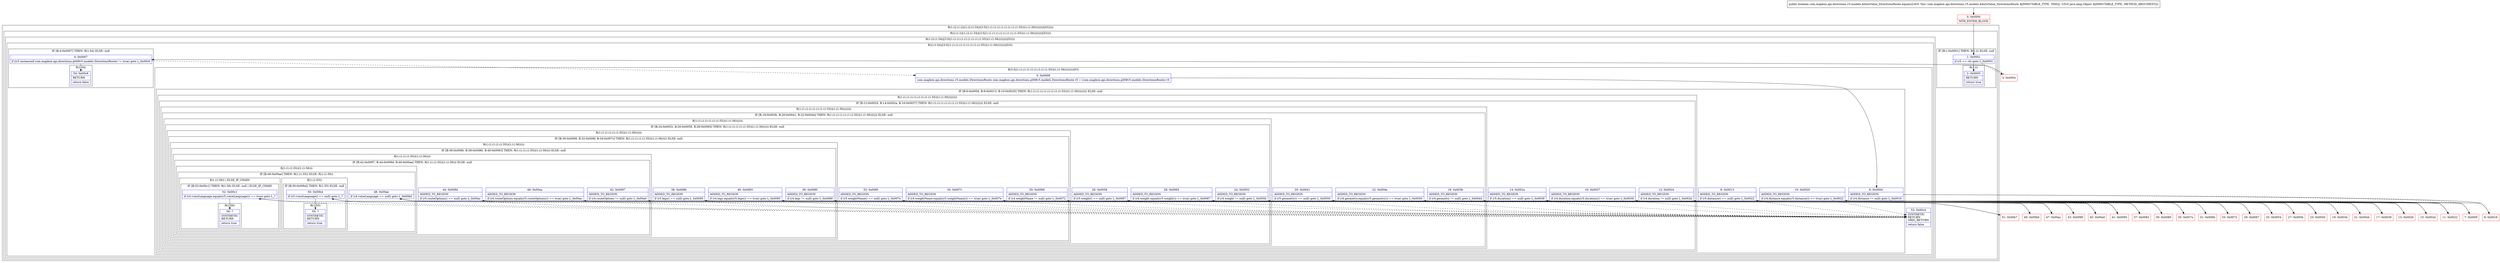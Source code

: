 digraph "CFG forcom.mapbox.api.directions.v5.models.$AutoValue_DirectionsRoute.equals(Ljava\/lang\/Object;)Z" {
subgraph cluster_Region_1136698626 {
label = "R(1:(2:(1:2)|(1:(2:(1:54)|(3:5|(1:(1:(1:(1:(1:(1:(1:(1:(1:55))(1:(1:56)))))))))|53)))))";
node [shape=record,color=blue];
subgraph cluster_Region_1429855314 {
label = "R(2:(1:2)|(1:(2:(1:54)|(3:5|(1:(1:(1:(1:(1:(1:(1:(1:(1:55))(1:(1:56)))))))))|53))))";
node [shape=record,color=blue];
subgraph cluster_IfRegion_1249747111 {
label = "IF [B:1:0x0001] THEN: R(1:2) ELSE: null";
node [shape=record,color=blue];
Node_1 [shape=record,label="{1\:\ 0x0001|if (r5 == r4) goto L_0x0003\l}"];
subgraph cluster_Region_768926737 {
label = "R(1:2)";
node [shape=record,color=blue];
Node_2 [shape=record,label="{2\:\ 0x0003|RETURN\l|return true\l}"];
}
}
subgraph cluster_Region_1803201564 {
label = "R(1:(2:(1:54)|(3:5|(1:(1:(1:(1:(1:(1:(1:(1:(1:55))(1:(1:56)))))))))|53)))";
node [shape=record,color=blue];
subgraph cluster_Region_1891247725 {
label = "R(2:(1:54)|(3:5|(1:(1:(1:(1:(1:(1:(1:(1:(1:55))(1:(1:56)))))))))|53))";
node [shape=record,color=blue];
subgraph cluster_IfRegion_1474680901 {
label = "IF [B:4:0x0007] THEN: R(1:54) ELSE: null";
node [shape=record,color=blue];
Node_4 [shape=record,label="{4\:\ 0x0007|if ((r5 instanceof com.mapbox.api.directions.p008v5.models.DirectionsRoute) != true) goto L_0x00c6\l}"];
subgraph cluster_Region_1562073796 {
label = "R(1:54)";
node [shape=record,color=blue];
Node_54 [shape=record,label="{54\:\ 0x00c6|RETURN\l|return false\l}"];
}
}
subgraph cluster_Region_157741148 {
label = "R(3:5|(1:(1:(1:(1:(1:(1:(1:(1:(1:55))(1:(1:56)))))))))|53)";
node [shape=record,color=blue];
Node_5 [shape=record,label="{5\:\ 0x0009|com.mapbox.api.directions.v5.models.DirectionsRoute com.mapbox.api.directions.p008v5.models.DirectionsRoute r5 = (com.mapbox.api.directions.p008v5.models.DirectionsRoute) r5\l}"];
subgraph cluster_IfRegion_197873948 {
label = "IF [B:6:0x000d, B:8:0x0013, B:10:0x0020] THEN: R(1:(1:(1:(1:(1:(1:(1:(1:(1:55))(1:(1:56))))))))) ELSE: null";
node [shape=record,color=blue];
Node_6 [shape=record,label="{6\:\ 0x000d|ADDED_TO_REGION\l|if (r4.distance != null) goto L_0x0016\l}"];
Node_8 [shape=record,label="{8\:\ 0x0013|ADDED_TO_REGION\l|if (r5.distance() == null) goto L_0x0022\l}"];
Node_10 [shape=record,label="{10\:\ 0x0020|ADDED_TO_REGION\l|if (r4.distance.equals(r5.distance()) == true) goto L_0x0022\l}"];
subgraph cluster_Region_1665079095 {
label = "R(1:(1:(1:(1:(1:(1:(1:(1:(1:55))(1:(1:56)))))))))";
node [shape=record,color=blue];
subgraph cluster_IfRegion_1076042495 {
label = "IF [B:12:0x0024, B:14:0x002a, B:16:0x0037] THEN: R(1:(1:(1:(1:(1:(1:(1:(1:55))(1:(1:56)))))))) ELSE: null";
node [shape=record,color=blue];
Node_12 [shape=record,label="{12\:\ 0x0024|ADDED_TO_REGION\l|if (r4.duration != null) goto L_0x002d\l}"];
Node_14 [shape=record,label="{14\:\ 0x002a|ADDED_TO_REGION\l|if (r5.duration() == null) goto L_0x0039\l}"];
Node_16 [shape=record,label="{16\:\ 0x0037|ADDED_TO_REGION\l|if (r4.duration.equals(r5.duration()) == true) goto L_0x0039\l}"];
subgraph cluster_Region_1117244531 {
label = "R(1:(1:(1:(1:(1:(1:(1:(1:55))(1:(1:56))))))))";
node [shape=record,color=blue];
subgraph cluster_IfRegion_275091472 {
label = "IF [B:18:0x003b, B:20:0x0041, B:22:0x004e] THEN: R(1:(1:(1:(1:(1:(1:(1:55))(1:(1:56))))))) ELSE: null";
node [shape=record,color=blue];
Node_18 [shape=record,label="{18\:\ 0x003b|ADDED_TO_REGION\l|if (r4.geometry != null) goto L_0x0044\l}"];
Node_20 [shape=record,label="{20\:\ 0x0041|ADDED_TO_REGION\l|if (r5.geometry() == null) goto L_0x0050\l}"];
Node_22 [shape=record,label="{22\:\ 0x004e|ADDED_TO_REGION\l|if (r4.geometry.equals(r5.geometry()) == true) goto L_0x0050\l}"];
subgraph cluster_Region_994640788 {
label = "R(1:(1:(1:(1:(1:(1:(1:55))(1:(1:56)))))))";
node [shape=record,color=blue];
subgraph cluster_IfRegion_784299600 {
label = "IF [B:24:0x0052, B:26:0x0058, B:28:0x0065] THEN: R(1:(1:(1:(1:(1:(1:55))(1:(1:56)))))) ELSE: null";
node [shape=record,color=blue];
Node_24 [shape=record,label="{24\:\ 0x0052|ADDED_TO_REGION\l|if (r4.weight != null) goto L_0x005b\l}"];
Node_26 [shape=record,label="{26\:\ 0x0058|ADDED_TO_REGION\l|if (r5.weight() == null) goto L_0x0067\l}"];
Node_28 [shape=record,label="{28\:\ 0x0065|ADDED_TO_REGION\l|if (r4.weight.equals(r5.weight()) == true) goto L_0x0067\l}"];
subgraph cluster_Region_1015264067 {
label = "R(1:(1:(1:(1:(1:(1:55))(1:(1:56))))))";
node [shape=record,color=blue];
subgraph cluster_IfRegion_2133692714 {
label = "IF [B:30:0x0069, B:32:0x006f, B:34:0x007c] THEN: R(1:(1:(1:(1:(1:55))(1:(1:56))))) ELSE: null";
node [shape=record,color=blue];
Node_30 [shape=record,label="{30\:\ 0x0069|ADDED_TO_REGION\l|if (r4.weightName != null) goto L_0x0072\l}"];
Node_32 [shape=record,label="{32\:\ 0x006f|ADDED_TO_REGION\l|if (r5.weightName() == null) goto L_0x007e\l}"];
Node_34 [shape=record,label="{34\:\ 0x007c|ADDED_TO_REGION\l|if (r4.weightName.equals(r5.weightName()) == true) goto L_0x007e\l}"];
subgraph cluster_Region_656317771 {
label = "R(1:(1:(1:(1:(1:55))(1:(1:56)))))";
node [shape=record,color=blue];
subgraph cluster_IfRegion_662800594 {
label = "IF [B:36:0x0080, B:38:0x0086, B:40:0x0093] THEN: R(1:(1:(1:(1:55))(1:(1:56)))) ELSE: null";
node [shape=record,color=blue];
Node_36 [shape=record,label="{36\:\ 0x0080|ADDED_TO_REGION\l|if (r4.legs != null) goto L_0x0089\l}"];
Node_38 [shape=record,label="{38\:\ 0x0086|ADDED_TO_REGION\l|if (r5.legs() == null) goto L_0x0095\l}"];
Node_40 [shape=record,label="{40\:\ 0x0093|ADDED_TO_REGION\l|if (r4.legs.equals(r5.legs()) == true) goto L_0x0095\l}"];
subgraph cluster_Region_1536571791 {
label = "R(1:(1:(1:(1:55))(1:(1:56))))";
node [shape=record,color=blue];
subgraph cluster_IfRegion_467171618 {
label = "IF [B:42:0x0097, B:44:0x009d, B:46:0x00aa] THEN: R(1:(1:(1:55))(1:(1:56))) ELSE: null";
node [shape=record,color=blue];
Node_42 [shape=record,label="{42\:\ 0x0097|ADDED_TO_REGION\l|if (r4.routeOptions != null) goto L_0x00a0\l}"];
Node_44 [shape=record,label="{44\:\ 0x009d|ADDED_TO_REGION\l|if (r5.routeOptions() == null) goto L_0x00ac\l}"];
Node_46 [shape=record,label="{46\:\ 0x00aa|ADDED_TO_REGION\l|if (r4.routeOptions.equals(r5.routeOptions()) == true) goto L_0x00ac\l}"];
subgraph cluster_Region_682673354 {
label = "R(1:(1:(1:55))(1:(1:56)))";
node [shape=record,color=blue];
subgraph cluster_IfRegion_159937332 {
label = "IF [B:48:0x00ae] THEN: R(1:(1:55)) ELSE: R(1:(1:56))";
node [shape=record,color=blue];
Node_48 [shape=record,label="{48\:\ 0x00ae|if (r4.voiceLanguage == null) goto L_0x00b0\l}"];
subgraph cluster_Region_1521435531 {
label = "R(1:(1:55))";
node [shape=record,color=blue];
subgraph cluster_IfRegion_1317048831 {
label = "IF [B:50:0x00b4] THEN: R(1:55) ELSE: null";
node [shape=record,color=blue];
Node_50 [shape=record,label="{50\:\ 0x00b4|if (r5.voiceLanguage() == null) goto L_?\l}"];
subgraph cluster_Region_807355152 {
label = "R(1:55)";
node [shape=record,color=blue];
Node_55 [shape=record,label="{55\:\ ?|SYNTHETIC\lRETURN\l|return true\l}"];
}
}
}
subgraph cluster_Region_505890637 {
label = "R(1:(1:56)) | ELSE_IF_CHAIN\l";
node [shape=record,color=blue];
subgraph cluster_IfRegion_1563946436 {
label = "IF [B:52:0x00c1] THEN: R(1:56) ELSE: null | ELSE_IF_CHAIN\l";
node [shape=record,color=blue];
Node_52 [shape=record,label="{52\:\ 0x00c1|if (r4.voiceLanguage.equals(r5.voiceLanguage()) == true) goto L_?\l}"];
subgraph cluster_Region_1417451118 {
label = "R(1:56)";
node [shape=record,color=blue];
Node_56 [shape=record,label="{56\:\ ?|SYNTHETIC\lRETURN\l|return true\l}"];
}
}
}
}
}
}
}
}
}
}
}
}
}
}
}
}
}
}
Node_53 [shape=record,label="{53\:\ 0x00c4|SYNTHETIC\lRETURN\lORIG_RETURN\l|return false\l}"];
}
}
}
}
}
Node_0 [shape=record,color=red,label="{0\:\ 0x0000|MTH_ENTER_BLOCK\l}"];
Node_3 [shape=record,color=red,label="{3\:\ 0x0004}"];
Node_7 [shape=record,color=red,label="{7\:\ 0x000f}"];
Node_9 [shape=record,color=red,label="{9\:\ 0x0016}"];
Node_11 [shape=record,color=red,label="{11\:\ 0x0022}"];
Node_13 [shape=record,color=red,label="{13\:\ 0x0026}"];
Node_15 [shape=record,color=red,label="{15\:\ 0x002d}"];
Node_17 [shape=record,color=red,label="{17\:\ 0x0039}"];
Node_19 [shape=record,color=red,label="{19\:\ 0x003d}"];
Node_21 [shape=record,color=red,label="{21\:\ 0x0044}"];
Node_23 [shape=record,color=red,label="{23\:\ 0x0050}"];
Node_25 [shape=record,color=red,label="{25\:\ 0x0054}"];
Node_27 [shape=record,color=red,label="{27\:\ 0x005b}"];
Node_29 [shape=record,color=red,label="{29\:\ 0x0067}"];
Node_31 [shape=record,color=red,label="{31\:\ 0x006b}"];
Node_33 [shape=record,color=red,label="{33\:\ 0x0072}"];
Node_35 [shape=record,color=red,label="{35\:\ 0x007e}"];
Node_37 [shape=record,color=red,label="{37\:\ 0x0082}"];
Node_39 [shape=record,color=red,label="{39\:\ 0x0089}"];
Node_41 [shape=record,color=red,label="{41\:\ 0x0095}"];
Node_43 [shape=record,color=red,label="{43\:\ 0x0099}"];
Node_45 [shape=record,color=red,label="{45\:\ 0x00a0}"];
Node_47 [shape=record,color=red,label="{47\:\ 0x00ac}"];
Node_49 [shape=record,color=red,label="{49\:\ 0x00b0}"];
Node_51 [shape=record,color=red,label="{51\:\ 0x00b7}"];
MethodNode[shape=record,label="{public boolean com.mapbox.api.directions.v5.models.$AutoValue_DirectionsRoute.equals((r4v0 'this' com.mapbox.api.directions.v5.models.$AutoValue_DirectionsRoute A[IMMUTABLE_TYPE, THIS]), (r5v0 java.lang.Object A[IMMUTABLE_TYPE, METHOD_ARGUMENT])) }"];
MethodNode -> Node_0;
Node_1 -> Node_2;
Node_1 -> Node_3[style=dashed];
Node_4 -> Node_5[style=dashed];
Node_4 -> Node_54;
Node_5 -> Node_6;
Node_6 -> Node_7[style=dashed];
Node_6 -> Node_9;
Node_8 -> Node_53[style=dashed];
Node_8 -> Node_11;
Node_10 -> Node_11;
Node_10 -> Node_53[style=dashed];
Node_12 -> Node_13[style=dashed];
Node_12 -> Node_15;
Node_14 -> Node_53[style=dashed];
Node_14 -> Node_17;
Node_16 -> Node_17;
Node_16 -> Node_53[style=dashed];
Node_18 -> Node_19[style=dashed];
Node_18 -> Node_21;
Node_20 -> Node_53[style=dashed];
Node_20 -> Node_23;
Node_22 -> Node_23;
Node_22 -> Node_53[style=dashed];
Node_24 -> Node_25[style=dashed];
Node_24 -> Node_27;
Node_26 -> Node_53[style=dashed];
Node_26 -> Node_29;
Node_28 -> Node_29;
Node_28 -> Node_53[style=dashed];
Node_30 -> Node_31[style=dashed];
Node_30 -> Node_33;
Node_32 -> Node_53[style=dashed];
Node_32 -> Node_35;
Node_34 -> Node_35;
Node_34 -> Node_53[style=dashed];
Node_36 -> Node_37[style=dashed];
Node_36 -> Node_39;
Node_38 -> Node_53[style=dashed];
Node_38 -> Node_41;
Node_40 -> Node_41;
Node_40 -> Node_53[style=dashed];
Node_42 -> Node_43[style=dashed];
Node_42 -> Node_45;
Node_44 -> Node_53[style=dashed];
Node_44 -> Node_47;
Node_46 -> Node_47;
Node_46 -> Node_53[style=dashed];
Node_48 -> Node_49;
Node_48 -> Node_51[style=dashed];
Node_50 -> Node_53[style=dashed];
Node_50 -> Node_55;
Node_52 -> Node_53[style=dashed];
Node_52 -> Node_56;
Node_0 -> Node_1;
Node_3 -> Node_4;
Node_7 -> Node_8;
Node_9 -> Node_10;
Node_11 -> Node_12;
Node_13 -> Node_14;
Node_15 -> Node_16;
Node_17 -> Node_18;
Node_19 -> Node_20;
Node_21 -> Node_22;
Node_23 -> Node_24;
Node_25 -> Node_26;
Node_27 -> Node_28;
Node_29 -> Node_30;
Node_31 -> Node_32;
Node_33 -> Node_34;
Node_35 -> Node_36;
Node_37 -> Node_38;
Node_39 -> Node_40;
Node_41 -> Node_42;
Node_43 -> Node_44;
Node_45 -> Node_46;
Node_47 -> Node_48;
Node_49 -> Node_50;
Node_51 -> Node_52;
}

